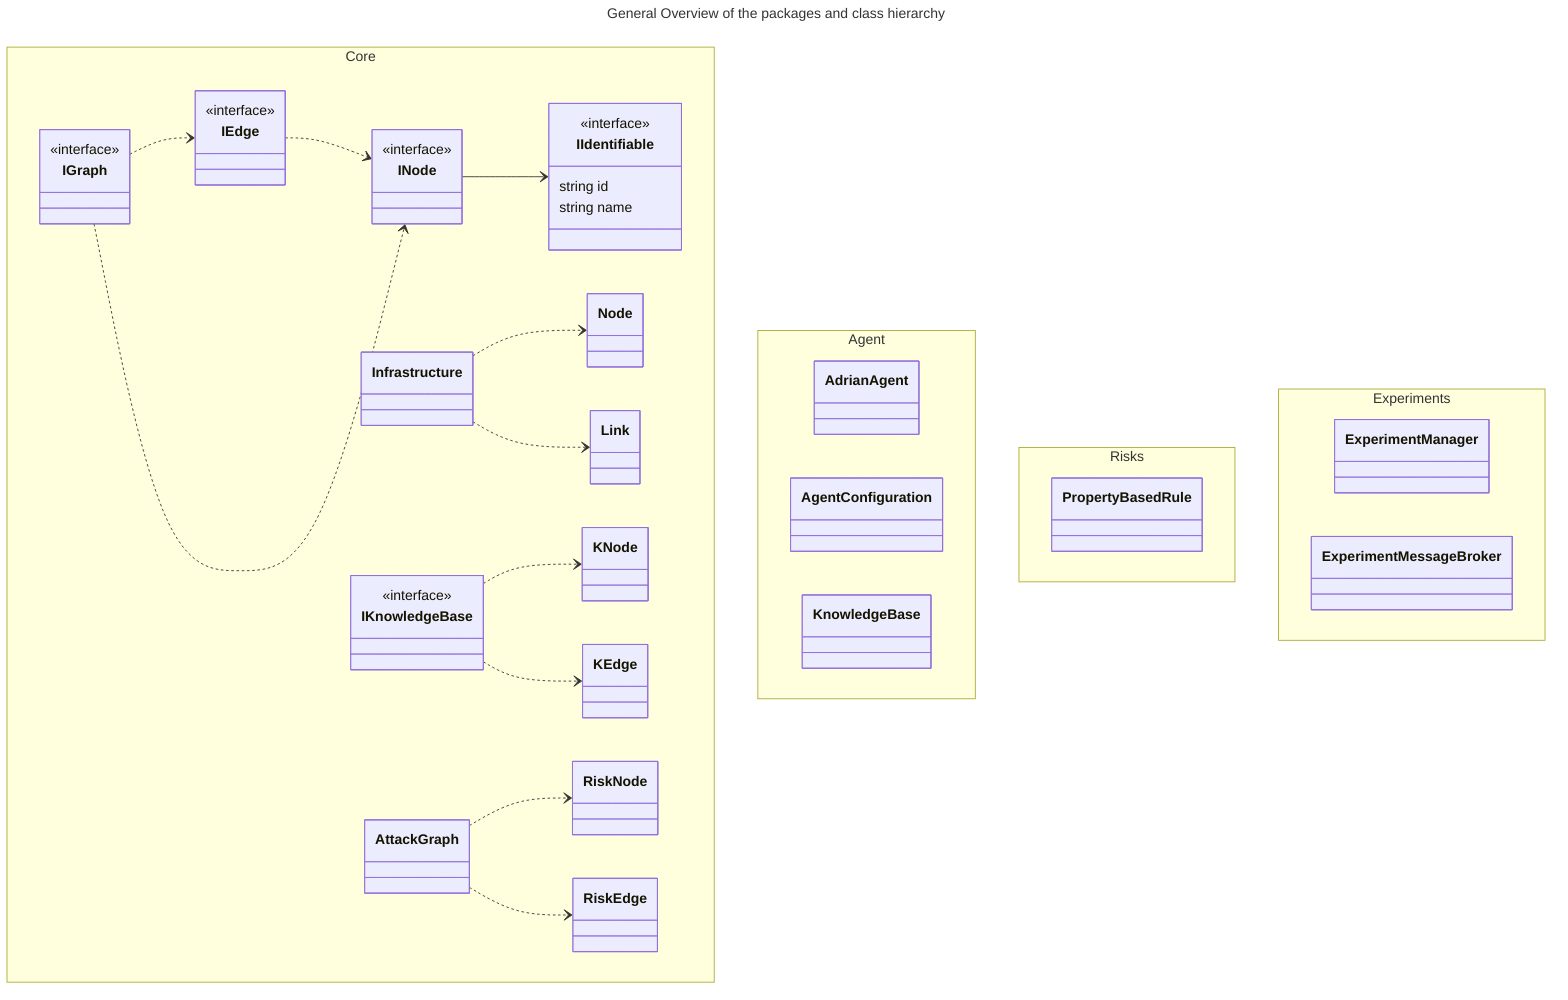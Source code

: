 ---
title: General Overview of the packages and class hierarchy
---
classDiagram
namespace Core {
    class IIdentifiable {
        <<interface>>
        string id
        string name
    }
    class INode {
        <<interface>>
    }
    class IEdge {
        <<interface>>
    }
    class IGraph {
        <<interface>>
    }

    class Node
    class Link
    class Infrastructure

    class KNode
    class KEdge
    class IKnowledgeBase {
        <<interface>>
    }

    class RiskNode
    class RiskEdge
    class AttackGraph
}

namespace Agent {
    class AdrianAgent
    class AgentConfiguration
    class KnowledgeBase
}

namespace Risks {
    class PropertyBasedRule
}

namespace Experiments {
    class ExperimentManager
    class ExperimentMessageBroker
}

INode --> IIdentifiable
IEdge ..> INode
IGraph ..> INode
IGraph ..> IEdge

%% Node --> INode
%% Link --> IEdge
%% Infrastructure --> IGraph
Infrastructure ..> Node
Infrastructure ..> Link

%% KNode --> INode
%% KEdge --> IEdge
%% IKnowledgeBase --> IGraph
IKnowledgeBase ..> KNode
IKnowledgeBase ..> KEdge


%% RiskNode --> INode
%% RiskEdge --> IEdge
%% AttackGraph --> IGraph
AttackGraph ..> RiskNode
AttackGraph ..> RiskEdge